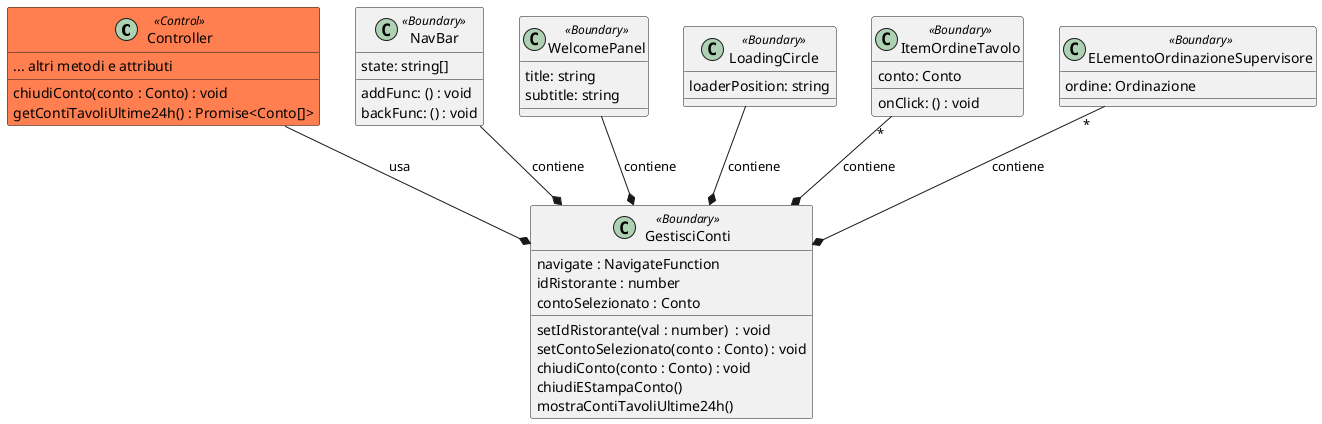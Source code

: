 @startuml


class Controller <<Control>> #coral{
... altri metodi e attributi
chiudiConto(conto : Conto) : void
getContiTavoliUltime24h() : Promise<Conto[]>
}

class GestisciConti<<Boundary>> {
navigate : NavigateFunction
idRistorante : number
setIdRistorante(val : number)  : void
contoSelezionato : Conto
setContoSelezionato(conto : Conto) : void
chiudiConto(conto : Conto) : void
chiudiEStampaConto()
mostraContiTavoliUltime24h()
}


class NavBar <<Boundary>> {

	addFunc: () : void
	backFunc: () : void
	state: string[]
}



class WelcomePanel <<Boundary>> {

    title: string
    subtitle: string

}

class LoadingCircle <<Boundary>> {

	loaderPosition: string

}


class ItemOrdineTavolo <<Boundary>> {

    conto: Conto
    onClick: () : void

}
class ELementoOrdinazioneSupervisore <<Boundary>> {

    ordine: Ordinazione

}
ELementoOrdinazioneSupervisore "*"--* GestisciConti: contiene
ItemOrdineTavolo "*"--* GestisciConti: contiene

WelcomePanel--* GestisciConti: contiene
NavBar --* GestisciConti: contiene
LoadingCircle --* GestisciConti: contiene
Controller --* GestisciConti: usa
@enduml